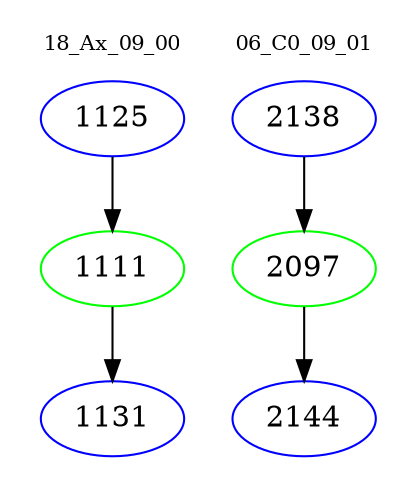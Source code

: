 digraph{
subgraph cluster_0 {
color = white
label = "18_Ax_09_00";
fontsize=10;
T0_1125 [label="1125", color="blue"]
T0_1125 -> T0_1111 [color="black"]
T0_1111 [label="1111", color="green"]
T0_1111 -> T0_1131 [color="black"]
T0_1131 [label="1131", color="blue"]
}
subgraph cluster_1 {
color = white
label = "06_C0_09_01";
fontsize=10;
T1_2138 [label="2138", color="blue"]
T1_2138 -> T1_2097 [color="black"]
T1_2097 [label="2097", color="green"]
T1_2097 -> T1_2144 [color="black"]
T1_2144 [label="2144", color="blue"]
}
}
